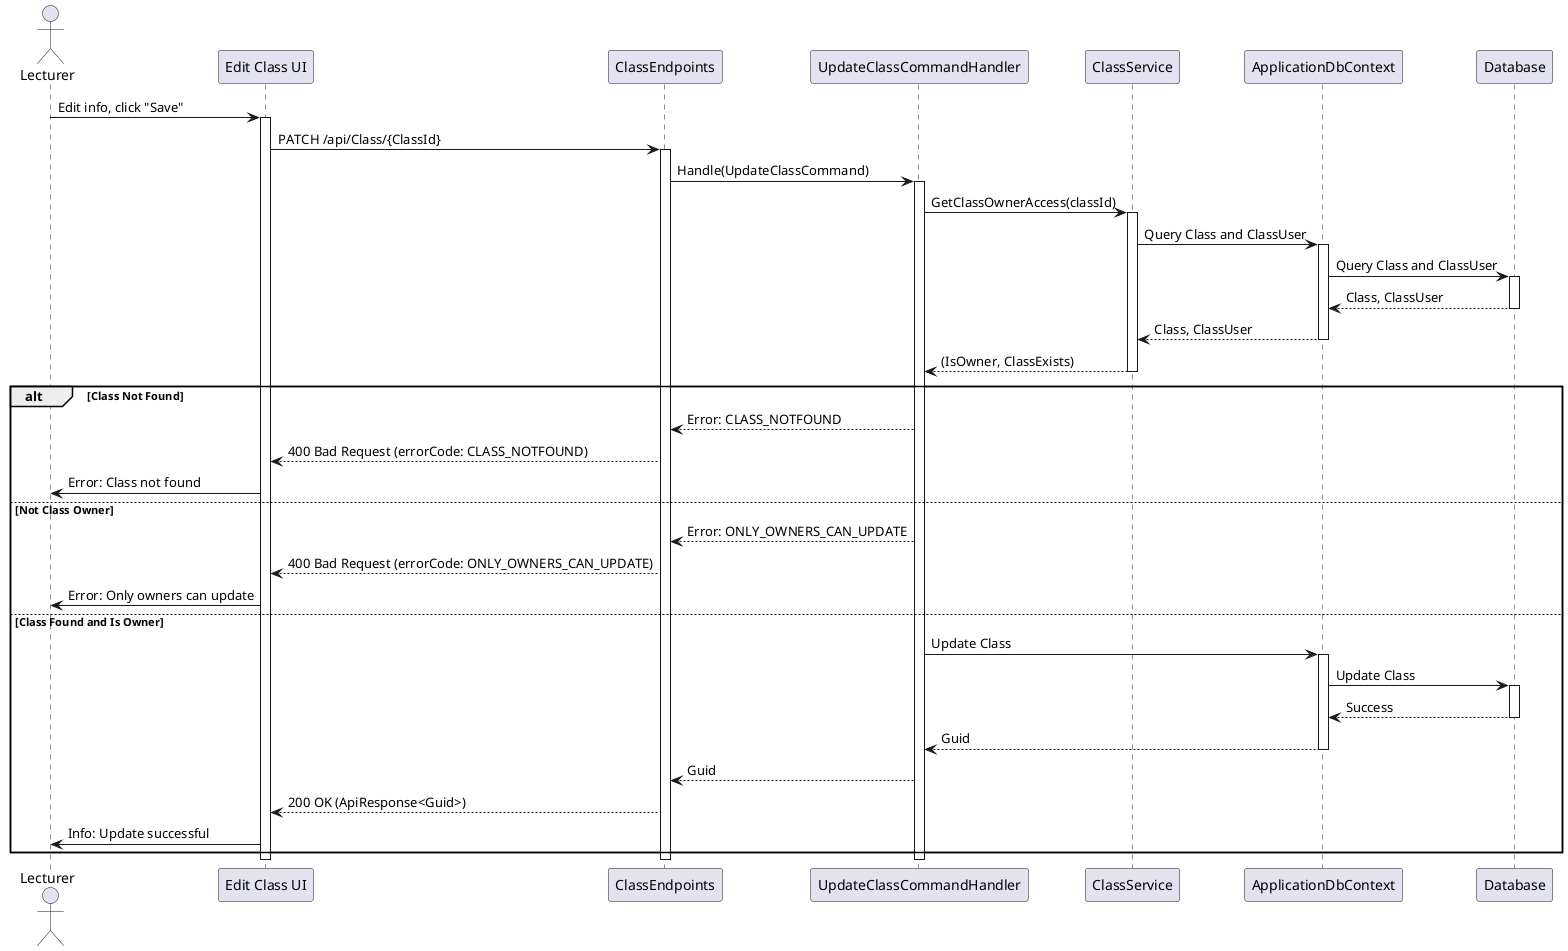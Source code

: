 @startuml
actor "Lecturer" as User
participant "Edit Class UI" as UI
participant ClassEndpoints
participant UpdateClassCommandHandler as Handler
participant ClassService
participant ApplicationDbContext
participant Database

User -> UI : Edit info, click "Save"
activate UI
UI -> ClassEndpoints : PATCH /api/Class/{ClassId}
activate ClassEndpoints
ClassEndpoints -> Handler : Handle(UpdateClassCommand)
activate Handler
Handler -> ClassService : GetClassOwnerAccess(classId)
activate ClassService
ClassService -> ApplicationDbContext : Query Class and ClassUser
activate ApplicationDbContext
ApplicationDbContext -> Database : Query Class and ClassUser
activate Database
Database --> ApplicationDbContext : Class, ClassUser
deactivate Database
ApplicationDbContext --> ClassService : Class, ClassUser
deactivate ApplicationDbContext
ClassService --> Handler : (IsOwner, ClassExists)
deactivate ClassService
alt Class Not Found
    Handler --> ClassEndpoints : Error: CLASS_NOTFOUND
    ClassEndpoints --> UI : 400 Bad Request (errorCode: CLASS_NOTFOUND)
    UI -> User : Error: Class not found
else Not Class Owner
    Handler --> ClassEndpoints : Error: ONLY_OWNERS_CAN_UPDATE
    ClassEndpoints --> UI : 400 Bad Request (errorCode: ONLY_OWNERS_CAN_UPDATE)
    UI -> User : Error: Only owners can update
else Class Found and Is Owner
    Handler -> ApplicationDbContext : Update Class
    activate ApplicationDbContext
    ApplicationDbContext -> Database : Update Class
    activate Database
    Database --> ApplicationDbContext : Success
    deactivate Database
    ApplicationDbContext --> Handler : Guid
    deactivate ApplicationDbContext
    Handler --> ClassEndpoints : Guid
    ClassEndpoints --> UI : 200 OK (ApiResponse<Guid>)
    UI -> User : Info: Update successful
end
deactivate Handler
deactivate ClassEndpoints
deactivate UI
@enduml